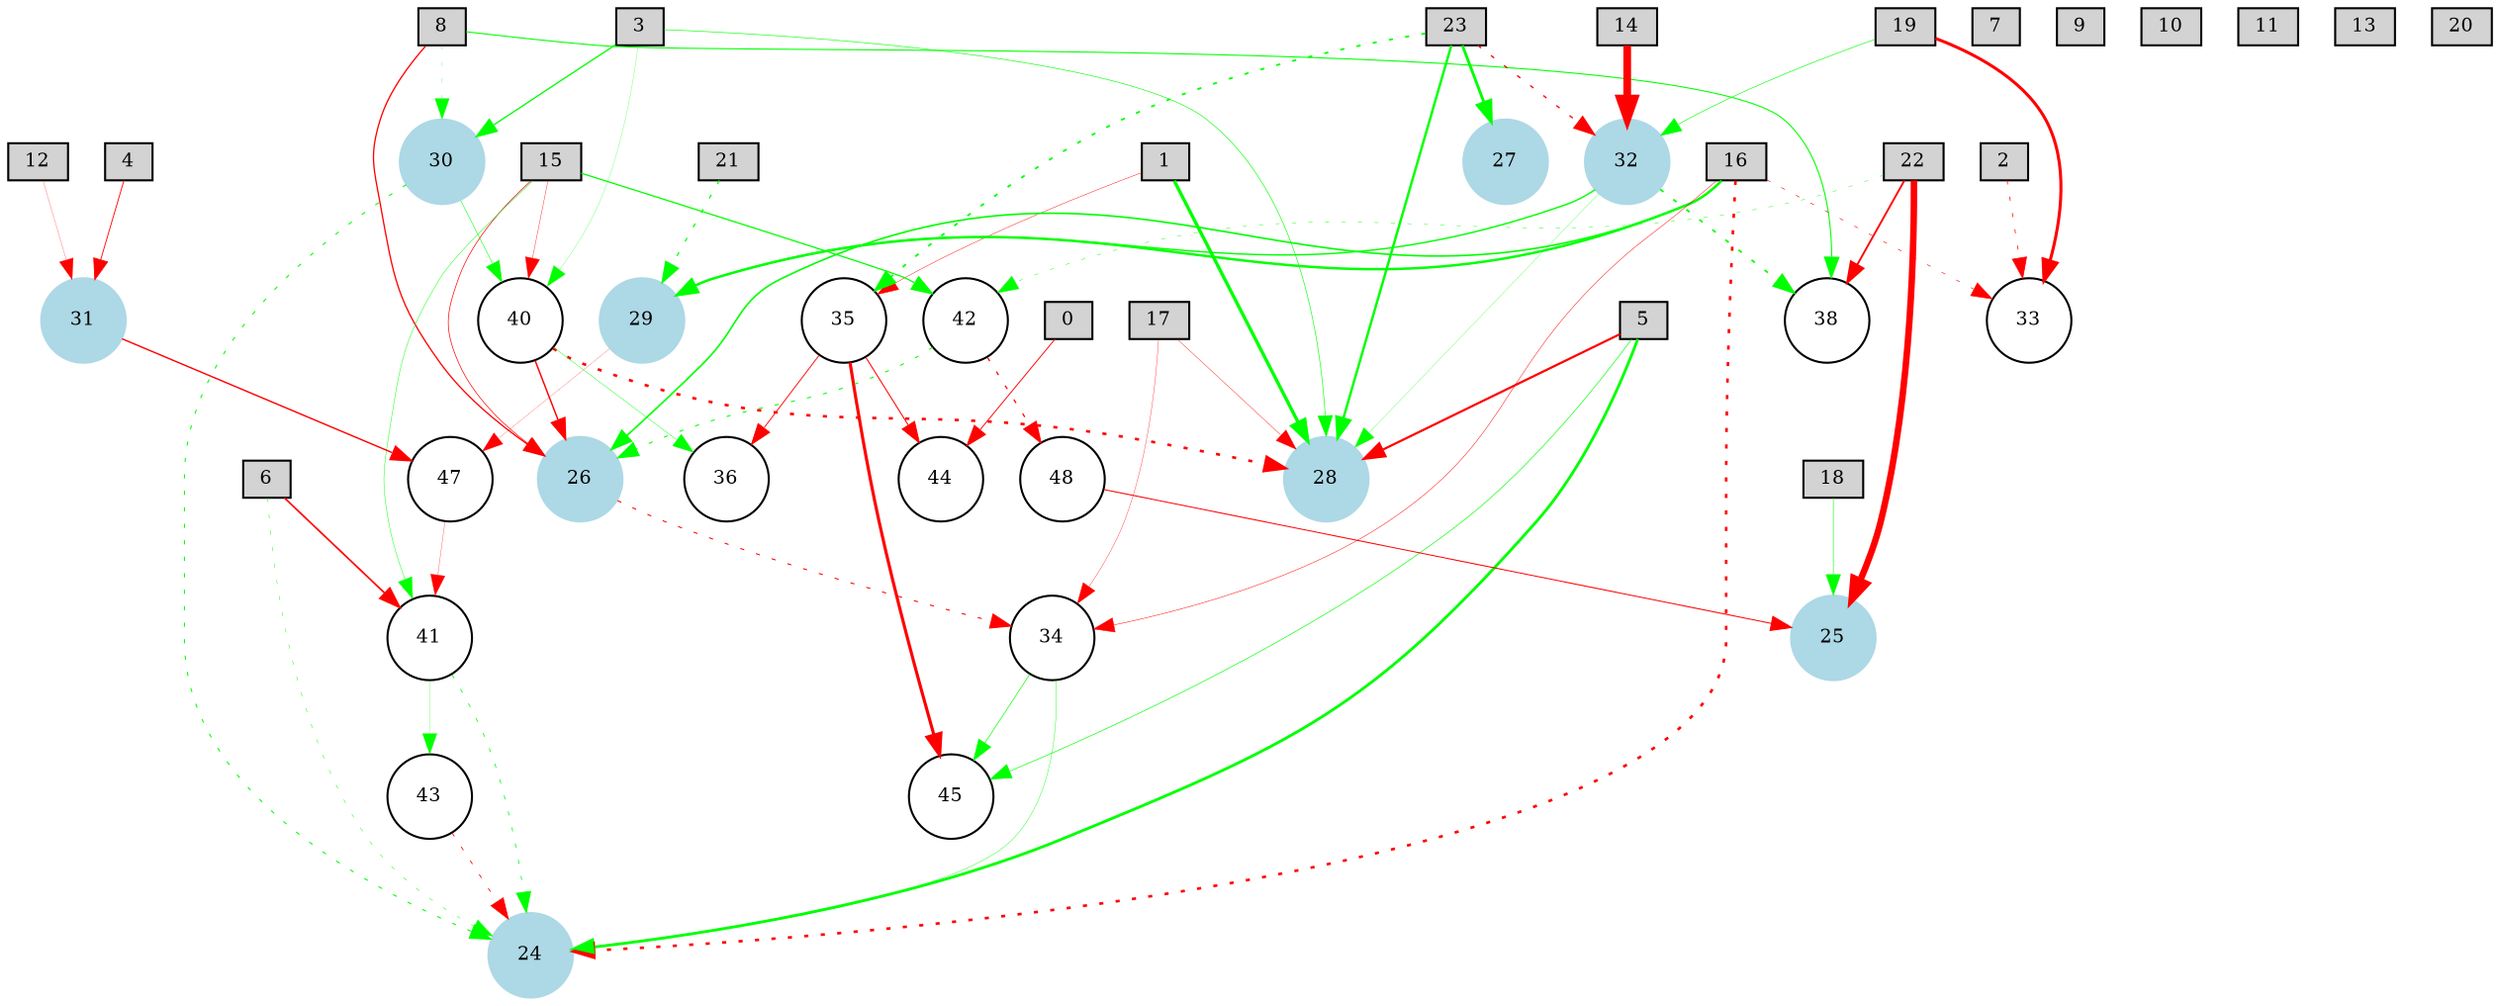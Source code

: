 digraph {
	node [fontsize=9 height=0.2 shape=circle width=0.2]
		0 [shape=box style=filled]
		1 [shape=box style=filled]
		2 [shape=box style=filled]
		3 [shape=box style=filled]
		4 [shape=box style=filled]
		5 [shape=box style=filled]
		6 [shape=box style=filled]
		7 [shape=box style=filled]
		8 [shape=box style=filled]
		9 [shape=box style=filled]
		10 [shape=box style=filled]
		11 [shape=box style=filled]
		12 [shape=box style=filled]
		13 [shape=box style=filled]
		14 [shape=box style=filled]
		15 [shape=box style=filled]
		16 [shape=box style=filled]
		17 [shape=box style=filled]
		18 [shape=box style=filled]
		19 [shape=box style=filled]
		20 [shape=box style=filled]
		21 [shape=box style=filled]
		22 [shape=box style=filled]
		23 [shape=box style=filled]
		24 [color=lightblue style=filled]
		25 [color=lightblue style=filled]
		26 [color=lightblue style=filled]
		27 [color=lightblue style=filled]
		28 [color=lightblue style=filled]
		29 [color=lightblue style=filled]
		30 [color=lightblue style=filled]
		31 [color=lightblue style=filled]
		32 [color=lightblue style=filled]
			34 -> 24 [color=green penwidth=0.19721601300486252 style=solid]
			35 -> 45 [color=red penwidth=1.5197773289672563 style=solid]
			21 -> 29 [color=green penwidth=0.6087545746855552 style=dotted]
			5 -> 45 [color=green penwidth=0.3110140015907077 style=solid]
			17 -> 34 [color=red penwidth=0.16469073344795748 style=solid]
			12 -> 31 [color=red penwidth=0.11882765759985597 style=solid]
			3 -> 28 [color=green penwidth=0.29850771473036 style=solid]
			6 -> 24 [color=green penwidth=0.2252502807776773 style=dotted]
			4 -> 31 [color=red penwidth=0.4209412545217829 style=solid]
			16 -> 24 [color=red penwidth=1.2786025178350298 style=dotted]
			41 -> 24 [color=green penwidth=0.3846865895640219 style=dotted]
			15 -> 26 [color=red penwidth=0.3334723284835128 style=solid]
			19 -> 33 [color=red penwidth=1.4805420979245647 style=solid]
			35 -> 44 [color=red penwidth=0.49770317692290256 style=solid]
			17 -> 28 [color=red penwidth=0.19350835325927773 style=solid]
			32 -> 38 [color=green penwidth=0.8644028916123767 style=dotted]
			16 -> 29 [color=green penwidth=1.1946593285357574 style=solid]
			31 -> 47 [color=red penwidth=0.6842064303991392 style=solid]
			15 -> 42 [color=green penwidth=0.6177803121730522 style=solid]
			0 -> 44 [color=red penwidth=0.45240166704292795 style=solid]
			23 -> 35 [color=green penwidth=0.8825291259044207 style=dotted]
			41 -> 43 [color=green penwidth=0.12543718386076813 style=solid]
			1 -> 28 [color=green penwidth=1.6099553233266626 style=solid]
			40 -> 28 [color=red penwidth=1.2695709049310548 style=dotted]
			43 -> 24 [color=red penwidth=0.40092429795984463 style=dotted]
			29 -> 47 [color=red penwidth=0.1071442239766867 style=solid]
			35 -> 36 [color=red penwidth=0.4344042772476129 style=solid]
			30 -> 24 [color=green penwidth=0.512403867507454 style=dotted]
			32 -> 28 [color=green penwidth=0.12437776106136963 style=solid]
			47 -> 41 [color=red penwidth=0.14031999973742484 style=solid]
			22 -> 25 [color=red penwidth=3.1472693906266023 style=solid]
			5 -> 24 [color=green penwidth=1.3668542883839052 style=solid]
			40 -> 36 [color=green penwidth=0.2066556060606867 style=solid]
			3 -> 40 [color=green penwidth=0.11890586998504961 style=solid]
			19 -> 32 [color=green penwidth=0.29553149018153235 style=solid]
			3 -> 30 [color=green penwidth=0.6365587492893866 style=solid]
			15 -> 41 [color=green penwidth=0.2203548070958442 style=solid]
			48 -> 25 [color=red penwidth=0.48543654291519567 style=solid]
			8 -> 38 [color=green penwidth=0.515656081016486 style=solid]
			5 -> 28 [color=red penwidth=1.0625716319979543 style=solid]
			22 -> 42 [color=green penwidth=0.2075455738202342 style=dotted]
			32 -> 29 [color=green penwidth=0.685463750745147 style=solid]
			8 -> 26 [color=red penwidth=0.6324518472644841 style=solid]
			23 -> 27 [color=green penwidth=1.37181241234384 style=solid]
			16 -> 33 [color=red penwidth=0.2827672725606002 style=dotted]
			6 -> 41 [color=red penwidth=0.818503509027222 style=solid]
			1 -> 35 [color=red penwidth=0.21157053181869134 style=solid]
			18 -> 25 [color=green penwidth=0.26713765834823744 style=solid]
			8 -> 30 [color=green penwidth=0.13927112751671933 style=dotted]
			23 -> 28 [color=green penwidth=1.1725462523358043 style=solid]
			42 -> 26 [color=green penwidth=0.5078186495561668 style=dotted]
			16 -> 34 [color=red penwidth=0.22865358682519762 style=solid]
			30 -> 40 [color=green penwidth=0.259373800788429 style=solid]
			2 -> 33 [color=red penwidth=0.35972845725785263 style=dotted]
			26 -> 34 [color=red penwidth=0.506423193503035 style=dotted]
			34 -> 45 [color=green penwidth=0.32412062095886884 style=solid]
			15 -> 40 [color=red penwidth=0.1829530455672262 style=solid]
			22 -> 38 [color=red penwidth=0.902668939193255 style=solid]
			42 -> 48 [color=red penwidth=0.6137624441824545 style=dotted]
			23 -> 32 [color=red penwidth=0.6420776748079016 style=dotted]
			14 -> 32 [color=red penwidth=3.725968571421418 style=solid]
			40 -> 26 [color=red penwidth=0.7009032428722225 style=solid]
			16 -> 26 [color=green penwidth=0.7876891260909732 style=solid]
}
